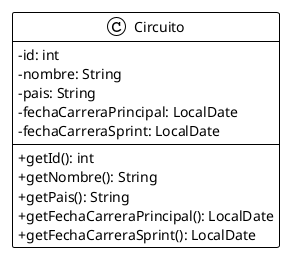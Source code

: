 @startuml
!theme plain
skinparam classAttributeIconSize 0

class Circuito {
  -id: int
  -nombre: String
  -pais: String
  -fechaCarreraPrincipal: LocalDate
  -fechaCarreraSprint: LocalDate
  --
  +getId(): int
  +getNombre(): String
  +getPais(): String
  +getFechaCarreraPrincipal(): LocalDate
  +getFechaCarreraSprint(): LocalDate
}

@enduml